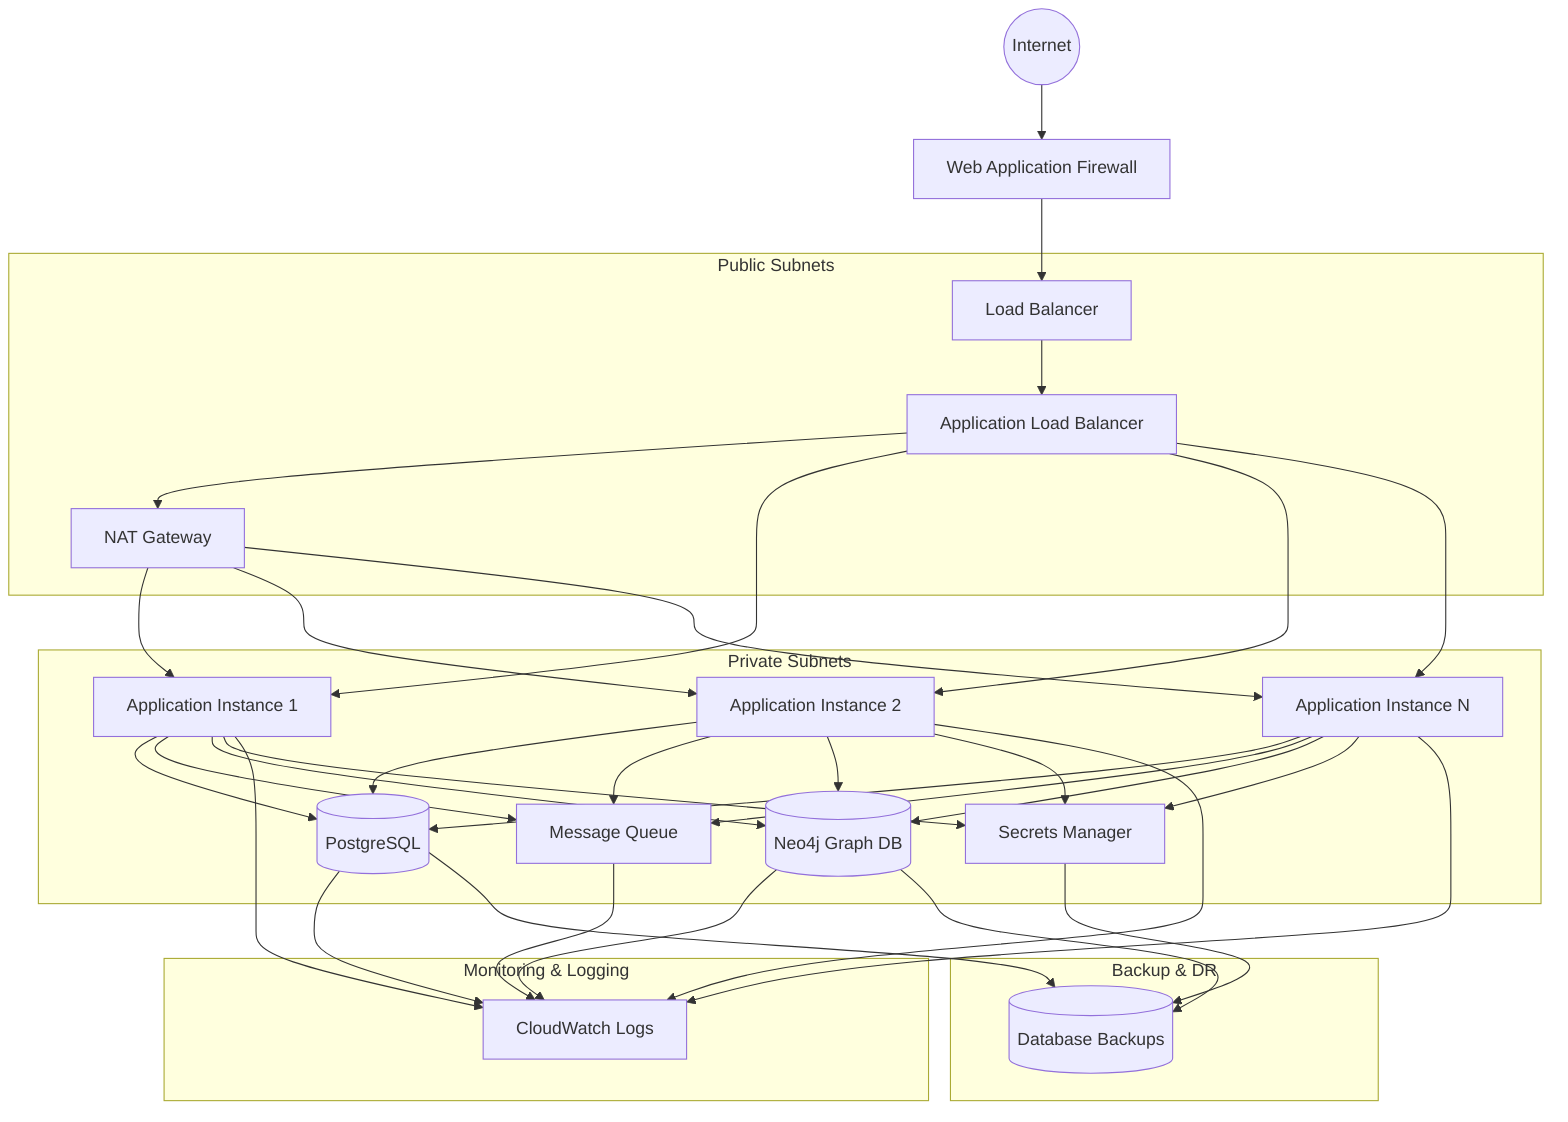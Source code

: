 flowchart TB
    Internet((Internet)) --> WAF[Web Application Firewall]
    WAF --> LB[Load Balancer]
    
    subgraph "Public Subnets"
        LB --> ALB[Application Load Balancer]
        ALB --> NAT[NAT Gateway]
    end
    
    subgraph "Private Subnets"
        ALB --> APP1[Application Instance 1]
        ALB --> APP2[Application Instance 2]
        ALB --> APP3[Application Instance N]
        
        APP1 --> PG[(PostgreSQL)]
        APP2 --> PG
        APP3 --> PG
        
        APP1 --> MQ[Message Queue]
        APP2 --> MQ
        APP3 --> MQ
        
        APP1 --> GRAPH[(Neo4j Graph DB)]
        APP2 --> GRAPH
        APP3 --> GRAPH
        
        APP1 --> SECRETS[Secrets Manager]
        APP2 --> SECRETS
        APP3 --> SECRETS
        
        NAT --> APP1
        NAT --> APP2
        NAT --> APP3
    end
    
    subgraph "Monitoring & Logging"
        APP1 --> LOGS[CloudWatch Logs]
        APP2 --> LOGS
        APP3 --> LOGS
        PG --> LOGS
        MQ --> LOGS
        GRAPH --> LOGS
    end
    
    subgraph "Backup & DR"
        PG --> BACKUP[(Database Backups)]
        SECRETS --> BACKUP
        GRAPH --> BACKUP
    end